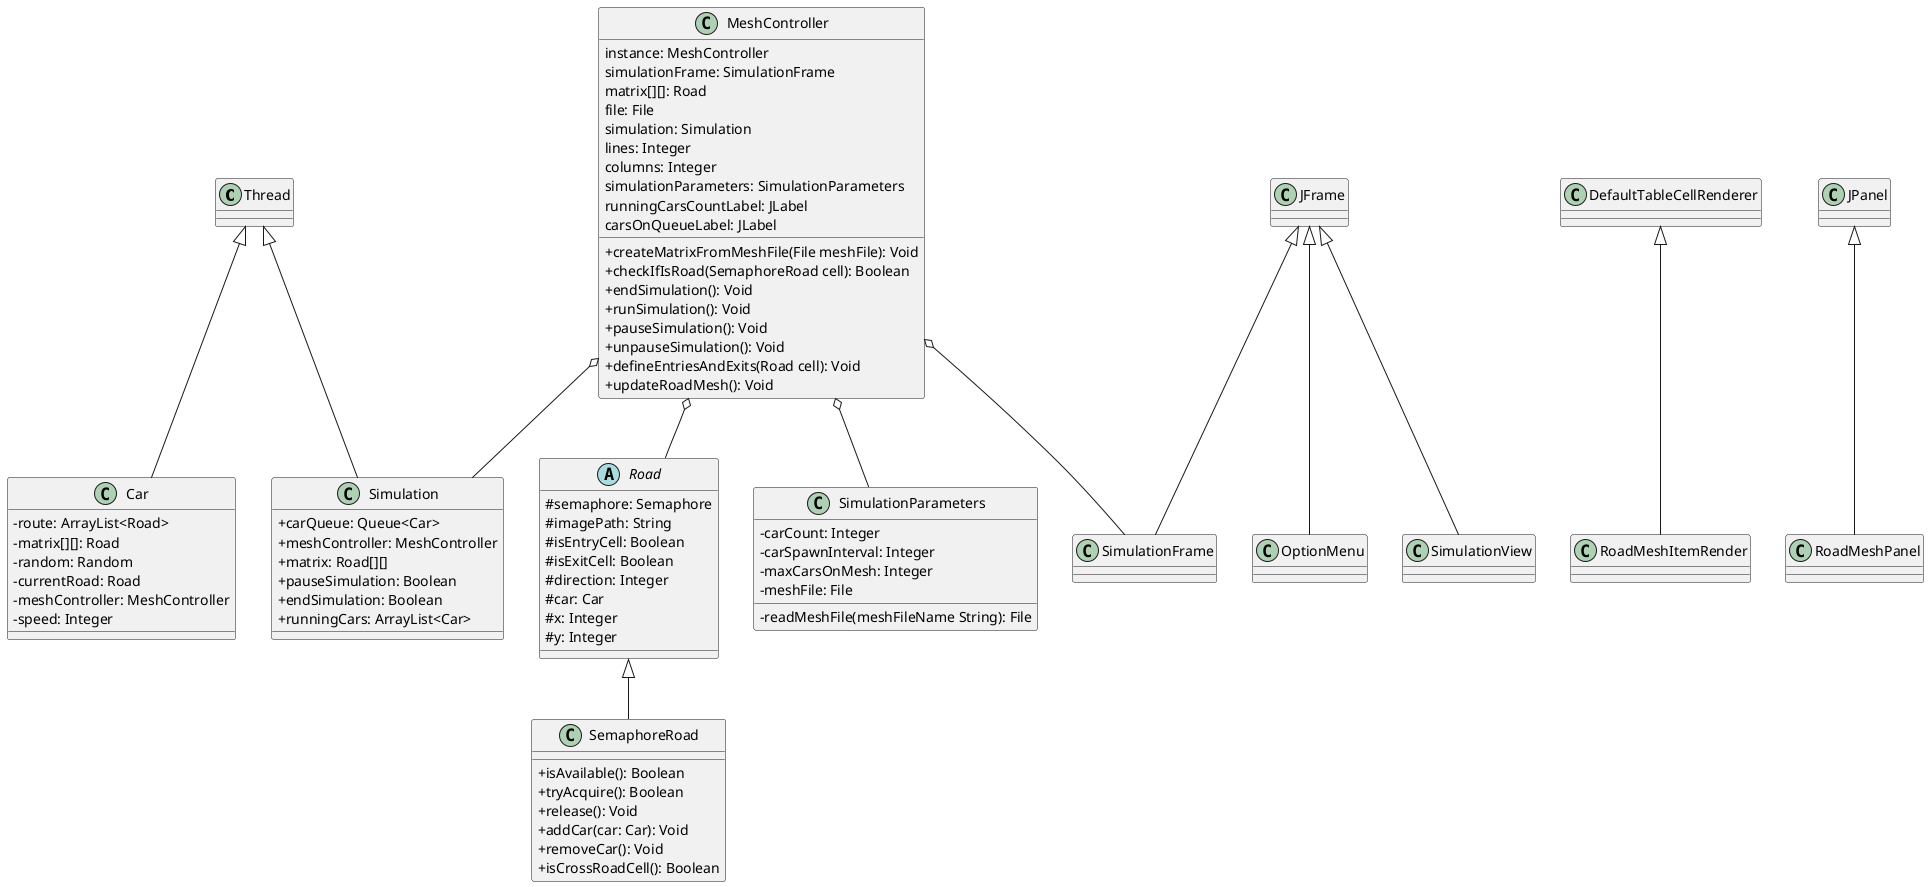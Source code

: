 @startuml classes

skinparam classAttributeIconSize 0

class Thread {

}

class Car extends Thread {
  - route: ArrayList<Road>
  - matrix[][]: Road
  - random: Random
  - currentRoad: Road
  - meshController: MeshController
  - speed: Integer
}

abstract class Road {
  # semaphore: Semaphore
  # imagePath: String
  # isEntryCell: Boolean
  # isExitCell: Boolean
  # direction: Integer
  # car: Car
  # x: Integer
  # y: Integer
}

class SemaphoreRoad extends Road {
    + isAvailable(): Boolean
    + tryAcquire(): Boolean
    + release(): Void
    + addCar(car: Car): Void
    +removeCar(): Void
    +isCrossRoadCell(): Boolean
}

class SimulationParameters {
  -carCount: Integer
  -carSpawnInterval: Integer
  -maxCarsOnMesh: Integer
  -meshFile: File

  -readMeshFile(meshFileName String): File
}

class MeshController {
    instance: MeshController
    simulationFrame: SimulationFrame
    matrix[][]: Road
    file: File
    simulation: Simulation
    lines: Integer
    columns: Integer
    simulationParameters: SimulationParameters
    runningCarsCountLabel: JLabel
    carsOnQueueLabel: JLabel

    +createMatrixFromMeshFile(File meshFile): Void
    +checkIfIsRoad(SemaphoreRoad cell): Boolean
    +endSimulation(): Void
    +runSimulation(): Void
    +pauseSimulation(): Void
    +unpauseSimulation(): Void
    +defineEntriesAndExits(Road cell): Void
    +updateRoadMesh(): Void
}

MeshController o-- SimulationFrame
MeshController o-- Road
MeshController o-- Simulation
MeshController o-- SimulationParameters



class Simulation extends Thread {
  +carQueue: Queue<Car>
  +meshController: MeshController
  +matrix: Road[][]
  +pauseSimulation: Boolean
  +endSimulation: Boolean
  +runningCars: ArrayList<Car>
}


class OptionMenu extends JFrame {
}

class RoadMeshItemRender extends DefaultTableCellRenderer {
}

class RoadMeshPanel extends JPanel {
}

class SimulationFrame extends JFrame {
}

class SimulationView extends JFrame {
}